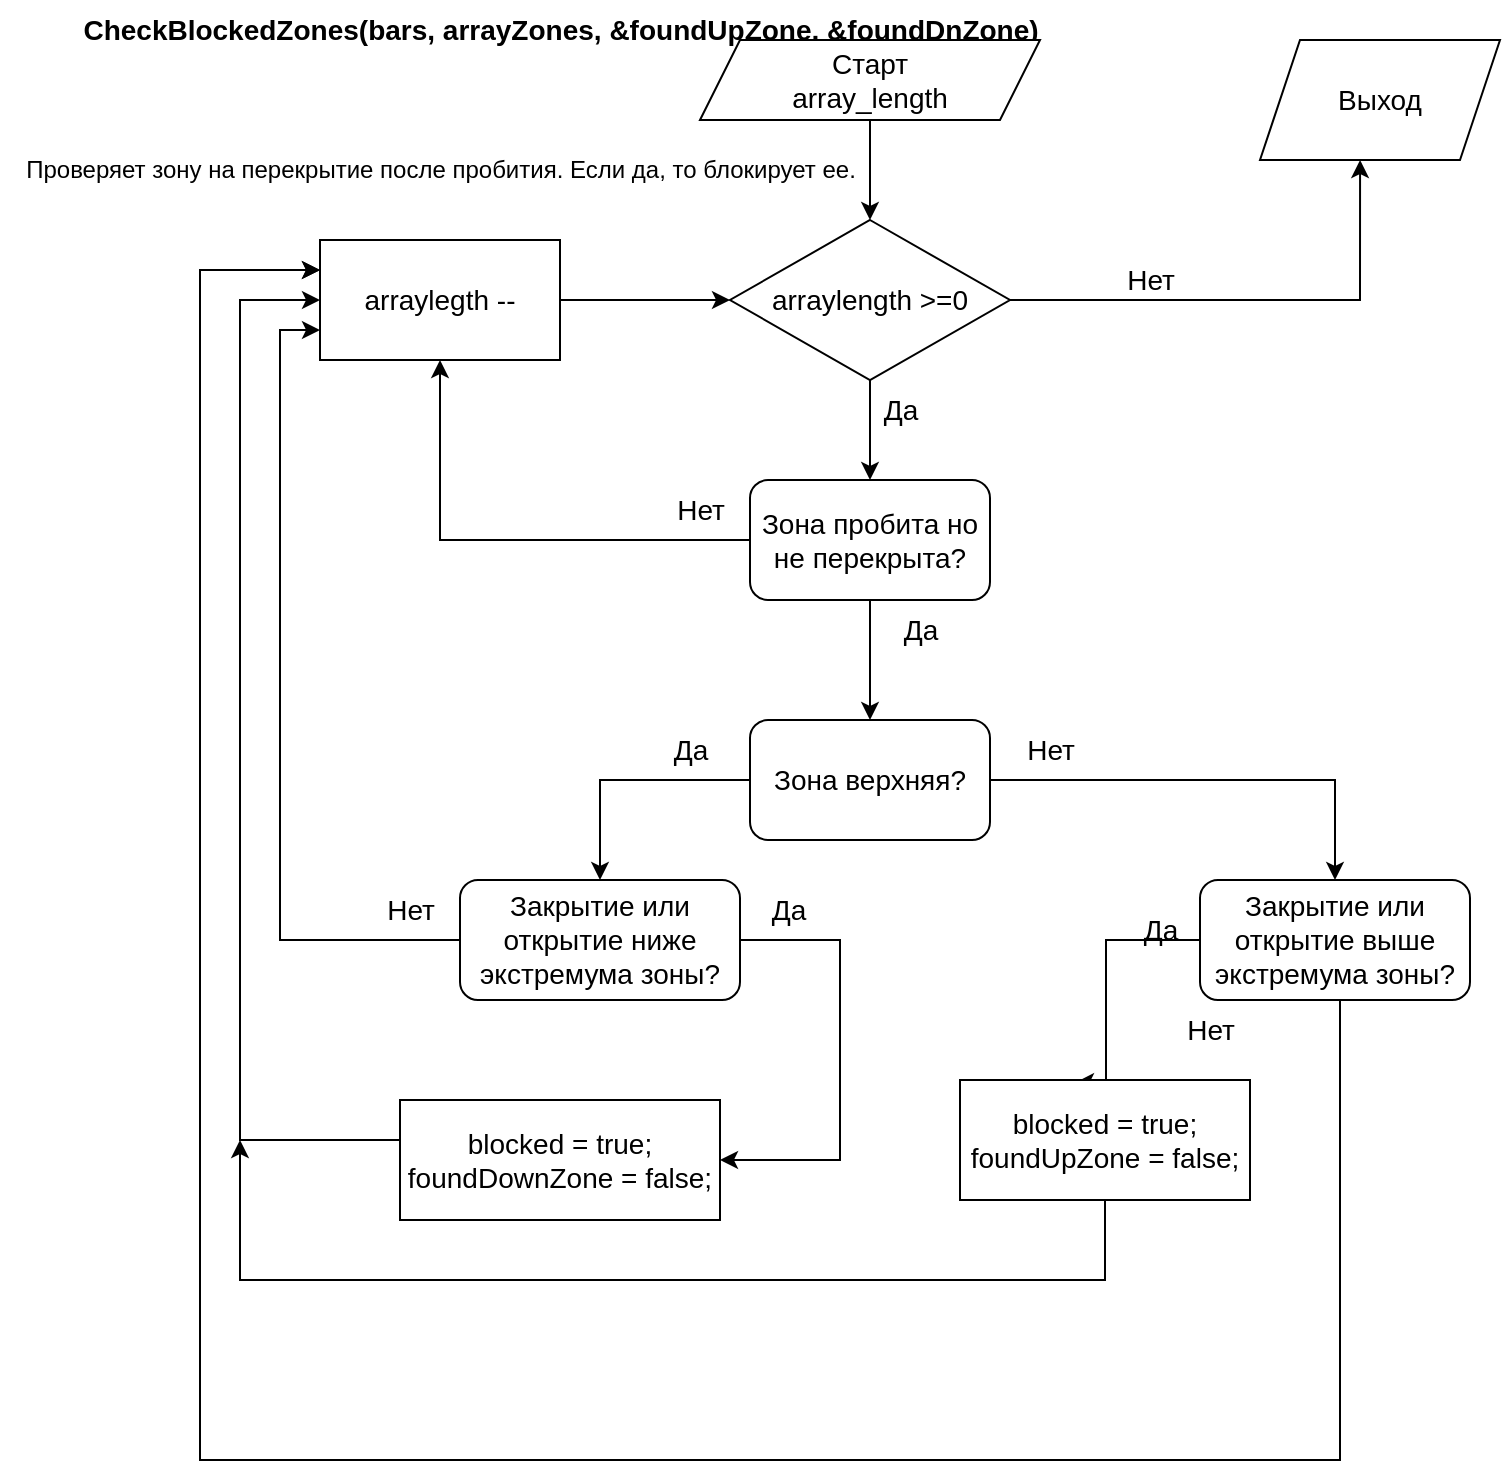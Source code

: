 <mxfile version="20.3.0" type="device"><diagram id="C5RBs43oDa-KdzZeNtuy" name="Page-1"><mxGraphModel dx="1422" dy="865" grid="1" gridSize="10" guides="1" tooltips="1" connect="1" arrows="1" fold="1" page="1" pageScale="1" pageWidth="827" pageHeight="1169" math="0" shadow="0"><root><mxCell id="WIyWlLk6GJQsqaUBKTNV-0"/><mxCell id="WIyWlLk6GJQsqaUBKTNV-1" parent="WIyWlLk6GJQsqaUBKTNV-0"/><mxCell id="yfcykYSIjcDzZyIccIz3-0" value="CheckBlockedZones(bars, arrayZones, &amp;amp;foundUpZone, &amp;amp;foundDnZone)" style="text;html=1;align=center;verticalAlign=middle;resizable=0;points=[];autosize=1;strokeColor=none;fillColor=none;fontSize=14;fontStyle=1" parent="WIyWlLk6GJQsqaUBKTNV-1" vertex="1"><mxGeometry x="30" width="500" height="30" as="geometry"/></mxCell><mxCell id="yfcykYSIjcDzZyIccIz3-3" style="edgeStyle=orthogonalEdgeStyle;rounded=0;orthogonalLoop=1;jettySize=auto;html=1;entryX=0.5;entryY=0;entryDx=0;entryDy=0;fontSize=14;" parent="WIyWlLk6GJQsqaUBKTNV-1" source="yfcykYSIjcDzZyIccIz3-1" target="yfcykYSIjcDzZyIccIz3-2" edge="1"><mxGeometry relative="1" as="geometry"/></mxCell><mxCell id="yfcykYSIjcDzZyIccIz3-1" value="Старт&lt;br&gt;array_length" style="shape=parallelogram;perimeter=parallelogramPerimeter;whiteSpace=wrap;html=1;fixedSize=1;fontSize=14;" parent="WIyWlLk6GJQsqaUBKTNV-1" vertex="1"><mxGeometry x="350" y="20" width="170" height="40" as="geometry"/></mxCell><mxCell id="yfcykYSIjcDzZyIccIz3-6" style="edgeStyle=orthogonalEdgeStyle;rounded=0;orthogonalLoop=1;jettySize=auto;html=1;entryX=0.417;entryY=1;entryDx=0;entryDy=0;entryPerimeter=0;fontSize=14;" parent="WIyWlLk6GJQsqaUBKTNV-1" source="yfcykYSIjcDzZyIccIz3-2" target="yfcykYSIjcDzZyIccIz3-5" edge="1"><mxGeometry relative="1" as="geometry"/></mxCell><mxCell id="yfcykYSIjcDzZyIccIz3-7" style="edgeStyle=orthogonalEdgeStyle;rounded=0;orthogonalLoop=1;jettySize=auto;html=1;entryX=0.5;entryY=0;entryDx=0;entryDy=0;fontSize=14;" parent="WIyWlLk6GJQsqaUBKTNV-1" source="yfcykYSIjcDzZyIccIz3-2" target="yfcykYSIjcDzZyIccIz3-4" edge="1"><mxGeometry relative="1" as="geometry"/></mxCell><mxCell id="yfcykYSIjcDzZyIccIz3-2" value="arraylength &amp;gt;=0" style="rhombus;whiteSpace=wrap;html=1;fontSize=14;" parent="WIyWlLk6GJQsqaUBKTNV-1" vertex="1"><mxGeometry x="365" y="110" width="140" height="80" as="geometry"/></mxCell><mxCell id="yfcykYSIjcDzZyIccIz3-13" style="edgeStyle=orthogonalEdgeStyle;rounded=0;orthogonalLoop=1;jettySize=auto;html=1;fontSize=14;" parent="WIyWlLk6GJQsqaUBKTNV-1" source="yfcykYSIjcDzZyIccIz3-4" target="yfcykYSIjcDzZyIccIz3-11" edge="1"><mxGeometry relative="1" as="geometry"/></mxCell><mxCell id="yfcykYSIjcDzZyIccIz3-16" style="edgeStyle=orthogonalEdgeStyle;rounded=0;orthogonalLoop=1;jettySize=auto;html=1;fontSize=14;entryX=0.5;entryY=1;entryDx=0;entryDy=0;" parent="WIyWlLk6GJQsqaUBKTNV-1" source="yfcykYSIjcDzZyIccIz3-4" target="yfcykYSIjcDzZyIccIz3-17" edge="1"><mxGeometry relative="1" as="geometry"><mxPoint x="210" y="210" as="targetPoint"/></mxGeometry></mxCell><mxCell id="yfcykYSIjcDzZyIccIz3-4" value="Зона пробита но не перекрыта?" style="rounded=1;whiteSpace=wrap;html=1;fontSize=14;" parent="WIyWlLk6GJQsqaUBKTNV-1" vertex="1"><mxGeometry x="375" y="240" width="120" height="60" as="geometry"/></mxCell><mxCell id="yfcykYSIjcDzZyIccIz3-5" value="Выход" style="shape=parallelogram;perimeter=parallelogramPerimeter;whiteSpace=wrap;html=1;fixedSize=1;fontSize=14;" parent="WIyWlLk6GJQsqaUBKTNV-1" vertex="1"><mxGeometry x="630" y="20" width="120" height="60" as="geometry"/></mxCell><mxCell id="yfcykYSIjcDzZyIccIz3-8" value="Да" style="text;html=1;align=center;verticalAlign=middle;resizable=0;points=[];autosize=1;strokeColor=none;fillColor=none;fontSize=14;" parent="WIyWlLk6GJQsqaUBKTNV-1" vertex="1"><mxGeometry x="430" y="190" width="40" height="30" as="geometry"/></mxCell><mxCell id="yfcykYSIjcDzZyIccIz3-9" value="Нет" style="text;html=1;align=center;verticalAlign=middle;resizable=0;points=[];autosize=1;strokeColor=none;fillColor=none;fontSize=14;" parent="WIyWlLk6GJQsqaUBKTNV-1" vertex="1"><mxGeometry x="550" y="125" width="50" height="30" as="geometry"/></mxCell><mxCell id="yfcykYSIjcDzZyIccIz3-24" style="edgeStyle=orthogonalEdgeStyle;rounded=0;orthogonalLoop=1;jettySize=auto;html=1;entryX=0.5;entryY=0;entryDx=0;entryDy=0;fontSize=14;" parent="WIyWlLk6GJQsqaUBKTNV-1" source="yfcykYSIjcDzZyIccIz3-11" target="yfcykYSIjcDzZyIccIz3-23" edge="1"><mxGeometry relative="1" as="geometry"/></mxCell><mxCell id="yfcykYSIjcDzZyIccIz3-25" style="edgeStyle=orthogonalEdgeStyle;rounded=0;orthogonalLoop=1;jettySize=auto;html=1;entryX=0.5;entryY=0;entryDx=0;entryDy=0;fontSize=14;" parent="WIyWlLk6GJQsqaUBKTNV-1" source="yfcykYSIjcDzZyIccIz3-11" target="yfcykYSIjcDzZyIccIz3-22" edge="1"><mxGeometry relative="1" as="geometry"/></mxCell><mxCell id="yfcykYSIjcDzZyIccIz3-11" value="Зона верхняя?" style="rounded=1;whiteSpace=wrap;html=1;fontSize=14;" parent="WIyWlLk6GJQsqaUBKTNV-1" vertex="1"><mxGeometry x="375" y="360" width="120" height="60" as="geometry"/></mxCell><mxCell id="yfcykYSIjcDzZyIccIz3-15" value="Нет" style="text;html=1;align=center;verticalAlign=middle;resizable=0;points=[];autosize=1;strokeColor=none;fillColor=none;fontSize=14;" parent="WIyWlLk6GJQsqaUBKTNV-1" vertex="1"><mxGeometry x="325" y="240" width="50" height="30" as="geometry"/></mxCell><mxCell id="yfcykYSIjcDzZyIccIz3-18" style="edgeStyle=orthogonalEdgeStyle;rounded=0;orthogonalLoop=1;jettySize=auto;html=1;entryX=0;entryY=0.5;entryDx=0;entryDy=0;fontSize=14;" parent="WIyWlLk6GJQsqaUBKTNV-1" source="yfcykYSIjcDzZyIccIz3-17" target="yfcykYSIjcDzZyIccIz3-2" edge="1"><mxGeometry relative="1" as="geometry"/></mxCell><mxCell id="yfcykYSIjcDzZyIccIz3-17" value="arraylegth --" style="rounded=0;whiteSpace=wrap;html=1;fontSize=14;" parent="WIyWlLk6GJQsqaUBKTNV-1" vertex="1"><mxGeometry x="160" y="120" width="120" height="60" as="geometry"/></mxCell><mxCell id="yfcykYSIjcDzZyIccIz3-19" value="Да" style="text;html=1;align=center;verticalAlign=middle;resizable=0;points=[];autosize=1;strokeColor=none;fillColor=none;fontSize=14;" parent="WIyWlLk6GJQsqaUBKTNV-1" vertex="1"><mxGeometry x="440" y="300" width="40" height="30" as="geometry"/></mxCell><mxCell id="yfcykYSIjcDzZyIccIz3-29" style="edgeStyle=orthogonalEdgeStyle;rounded=0;orthogonalLoop=1;jettySize=auto;html=1;fontSize=14;" parent="WIyWlLk6GJQsqaUBKTNV-1" source="yfcykYSIjcDzZyIccIz3-22" target="yfcykYSIjcDzZyIccIz3-28" edge="1"><mxGeometry relative="1" as="geometry"><Array as="points"><mxPoint x="420" y="470"/></Array></mxGeometry></mxCell><mxCell id="yfcykYSIjcDzZyIccIz3-35" style="edgeStyle=orthogonalEdgeStyle;rounded=0;orthogonalLoop=1;jettySize=auto;html=1;entryX=0;entryY=0.75;entryDx=0;entryDy=0;fontSize=14;" parent="WIyWlLk6GJQsqaUBKTNV-1" source="yfcykYSIjcDzZyIccIz3-22" target="yfcykYSIjcDzZyIccIz3-17" edge="1"><mxGeometry relative="1" as="geometry"><Array as="points"><mxPoint x="140" y="470"/><mxPoint x="140" y="165"/></Array></mxGeometry></mxCell><mxCell id="yfcykYSIjcDzZyIccIz3-22" value="Закрытие или открытие ниже экстремума зоны?" style="rounded=1;whiteSpace=wrap;html=1;fontSize=14;" parent="WIyWlLk6GJQsqaUBKTNV-1" vertex="1"><mxGeometry x="230" y="440" width="140" height="60" as="geometry"/></mxCell><mxCell id="yfcykYSIjcDzZyIccIz3-30" style="edgeStyle=orthogonalEdgeStyle;rounded=0;orthogonalLoop=1;jettySize=auto;html=1;entryX=0.4;entryY=0.017;entryDx=0;entryDy=0;entryPerimeter=0;fontSize=14;" parent="WIyWlLk6GJQsqaUBKTNV-1" source="yfcykYSIjcDzZyIccIz3-23" target="jZKU4Nfwfp2kiWilkKBc-2" edge="1"><mxGeometry relative="1" as="geometry"><Array as="points"><mxPoint x="553" y="470"/></Array></mxGeometry></mxCell><mxCell id="yfcykYSIjcDzZyIccIz3-37" style="edgeStyle=orthogonalEdgeStyle;rounded=0;orthogonalLoop=1;jettySize=auto;html=1;entryX=0;entryY=0.25;entryDx=0;entryDy=0;fontSize=14;" parent="WIyWlLk6GJQsqaUBKTNV-1" source="yfcykYSIjcDzZyIccIz3-23" target="yfcykYSIjcDzZyIccIz3-17" edge="1"><mxGeometry relative="1" as="geometry"><Array as="points"><mxPoint x="670" y="730"/><mxPoint x="100" y="730"/><mxPoint x="100" y="135"/></Array></mxGeometry></mxCell><mxCell id="yfcykYSIjcDzZyIccIz3-23" value="Закрытие или открытие выше экстремума зоны?" style="rounded=1;whiteSpace=wrap;html=1;fontSize=14;" parent="WIyWlLk6GJQsqaUBKTNV-1" vertex="1"><mxGeometry x="600" y="440" width="135" height="60" as="geometry"/></mxCell><mxCell id="yfcykYSIjcDzZyIccIz3-26" value="Да" style="text;html=1;align=center;verticalAlign=middle;resizable=0;points=[];autosize=1;strokeColor=none;fillColor=none;fontSize=14;" parent="WIyWlLk6GJQsqaUBKTNV-1" vertex="1"><mxGeometry x="325" y="360" width="40" height="30" as="geometry"/></mxCell><mxCell id="yfcykYSIjcDzZyIccIz3-27" value="Нет" style="text;html=1;align=center;verticalAlign=middle;resizable=0;points=[];autosize=1;strokeColor=none;fillColor=none;fontSize=14;" parent="WIyWlLk6GJQsqaUBKTNV-1" vertex="1"><mxGeometry x="500" y="360" width="50" height="30" as="geometry"/></mxCell><mxCell id="yfcykYSIjcDzZyIccIz3-34" style="edgeStyle=orthogonalEdgeStyle;rounded=0;orthogonalLoop=1;jettySize=auto;html=1;entryX=0;entryY=0.5;entryDx=0;entryDy=0;fontSize=14;" parent="WIyWlLk6GJQsqaUBKTNV-1" source="yfcykYSIjcDzZyIccIz3-28" target="yfcykYSIjcDzZyIccIz3-17" edge="1"><mxGeometry relative="1" as="geometry"><Array as="points"><mxPoint x="120" y="570"/><mxPoint x="120" y="150"/></Array></mxGeometry></mxCell><mxCell id="yfcykYSIjcDzZyIccIz3-28" value="blocked = true;&lt;br&gt;foundDownZone = false;" style="rounded=0;whiteSpace=wrap;html=1;fontSize=14;" parent="WIyWlLk6GJQsqaUBKTNV-1" vertex="1"><mxGeometry x="200" y="550" width="160" height="60" as="geometry"/></mxCell><mxCell id="yfcykYSIjcDzZyIccIz3-31" value="Да" style="text;html=1;align=center;verticalAlign=middle;resizable=0;points=[];autosize=1;strokeColor=none;fillColor=none;fontSize=14;" parent="WIyWlLk6GJQsqaUBKTNV-1" vertex="1"><mxGeometry x="374" y="440" width="40" height="30" as="geometry"/></mxCell><mxCell id="yfcykYSIjcDzZyIccIz3-32" value="Да" style="text;html=1;align=center;verticalAlign=middle;resizable=0;points=[];autosize=1;strokeColor=none;fillColor=none;fontSize=14;" parent="WIyWlLk6GJQsqaUBKTNV-1" vertex="1"><mxGeometry x="560" y="450" width="40" height="30" as="geometry"/></mxCell><mxCell id="yfcykYSIjcDzZyIccIz3-36" value="Нет" style="text;html=1;align=center;verticalAlign=middle;resizable=0;points=[];autosize=1;strokeColor=none;fillColor=none;fontSize=14;" parent="WIyWlLk6GJQsqaUBKTNV-1" vertex="1"><mxGeometry x="180" y="440" width="50" height="30" as="geometry"/></mxCell><mxCell id="yfcykYSIjcDzZyIccIz3-38" value="Нет" style="text;html=1;align=center;verticalAlign=middle;resizable=0;points=[];autosize=1;strokeColor=none;fillColor=none;fontSize=14;" parent="WIyWlLk6GJQsqaUBKTNV-1" vertex="1"><mxGeometry x="580" y="500" width="50" height="30" as="geometry"/></mxCell><mxCell id="jZKU4Nfwfp2kiWilkKBc-0" value="Проверяет зону на перекрытие после пробития. Если да, то блокирует ее." style="text;html=1;align=center;verticalAlign=middle;resizable=0;points=[];autosize=1;strokeColor=none;fillColor=none;" parent="WIyWlLk6GJQsqaUBKTNV-1" vertex="1"><mxGeometry y="70" width="440" height="30" as="geometry"/></mxCell><mxCell id="jZKU4Nfwfp2kiWilkKBc-1" style="edgeStyle=orthogonalEdgeStyle;rounded=0;orthogonalLoop=1;jettySize=auto;html=1;entryX=0;entryY=0.25;entryDx=0;entryDy=0;fontSize=14;" parent="WIyWlLk6GJQsqaUBKTNV-1" edge="1"><mxGeometry relative="1" as="geometry"><Array as="points"><mxPoint x="670" y="730"/><mxPoint x="100" y="730"/><mxPoint x="100" y="135"/></Array><mxPoint x="670" y="500" as="sourcePoint"/><mxPoint x="160" y="135" as="targetPoint"/></mxGeometry></mxCell><mxCell id="jZKU4Nfwfp2kiWilkKBc-3" style="edgeStyle=orthogonalEdgeStyle;rounded=0;orthogonalLoop=1;jettySize=auto;html=1;" parent="WIyWlLk6GJQsqaUBKTNV-1" source="jZKU4Nfwfp2kiWilkKBc-2" edge="1"><mxGeometry relative="1" as="geometry"><mxPoint x="120" y="570" as="targetPoint"/><Array as="points"><mxPoint x="553" y="640"/><mxPoint x="120" y="640"/></Array></mxGeometry></mxCell><mxCell id="jZKU4Nfwfp2kiWilkKBc-2" value="blocked = true;&lt;br&gt;foundUpZone = false;" style="rounded=0;whiteSpace=wrap;html=1;fontSize=14;" parent="WIyWlLk6GJQsqaUBKTNV-1" vertex="1"><mxGeometry x="480" y="540" width="145" height="60" as="geometry"/></mxCell></root></mxGraphModel></diagram></mxfile>